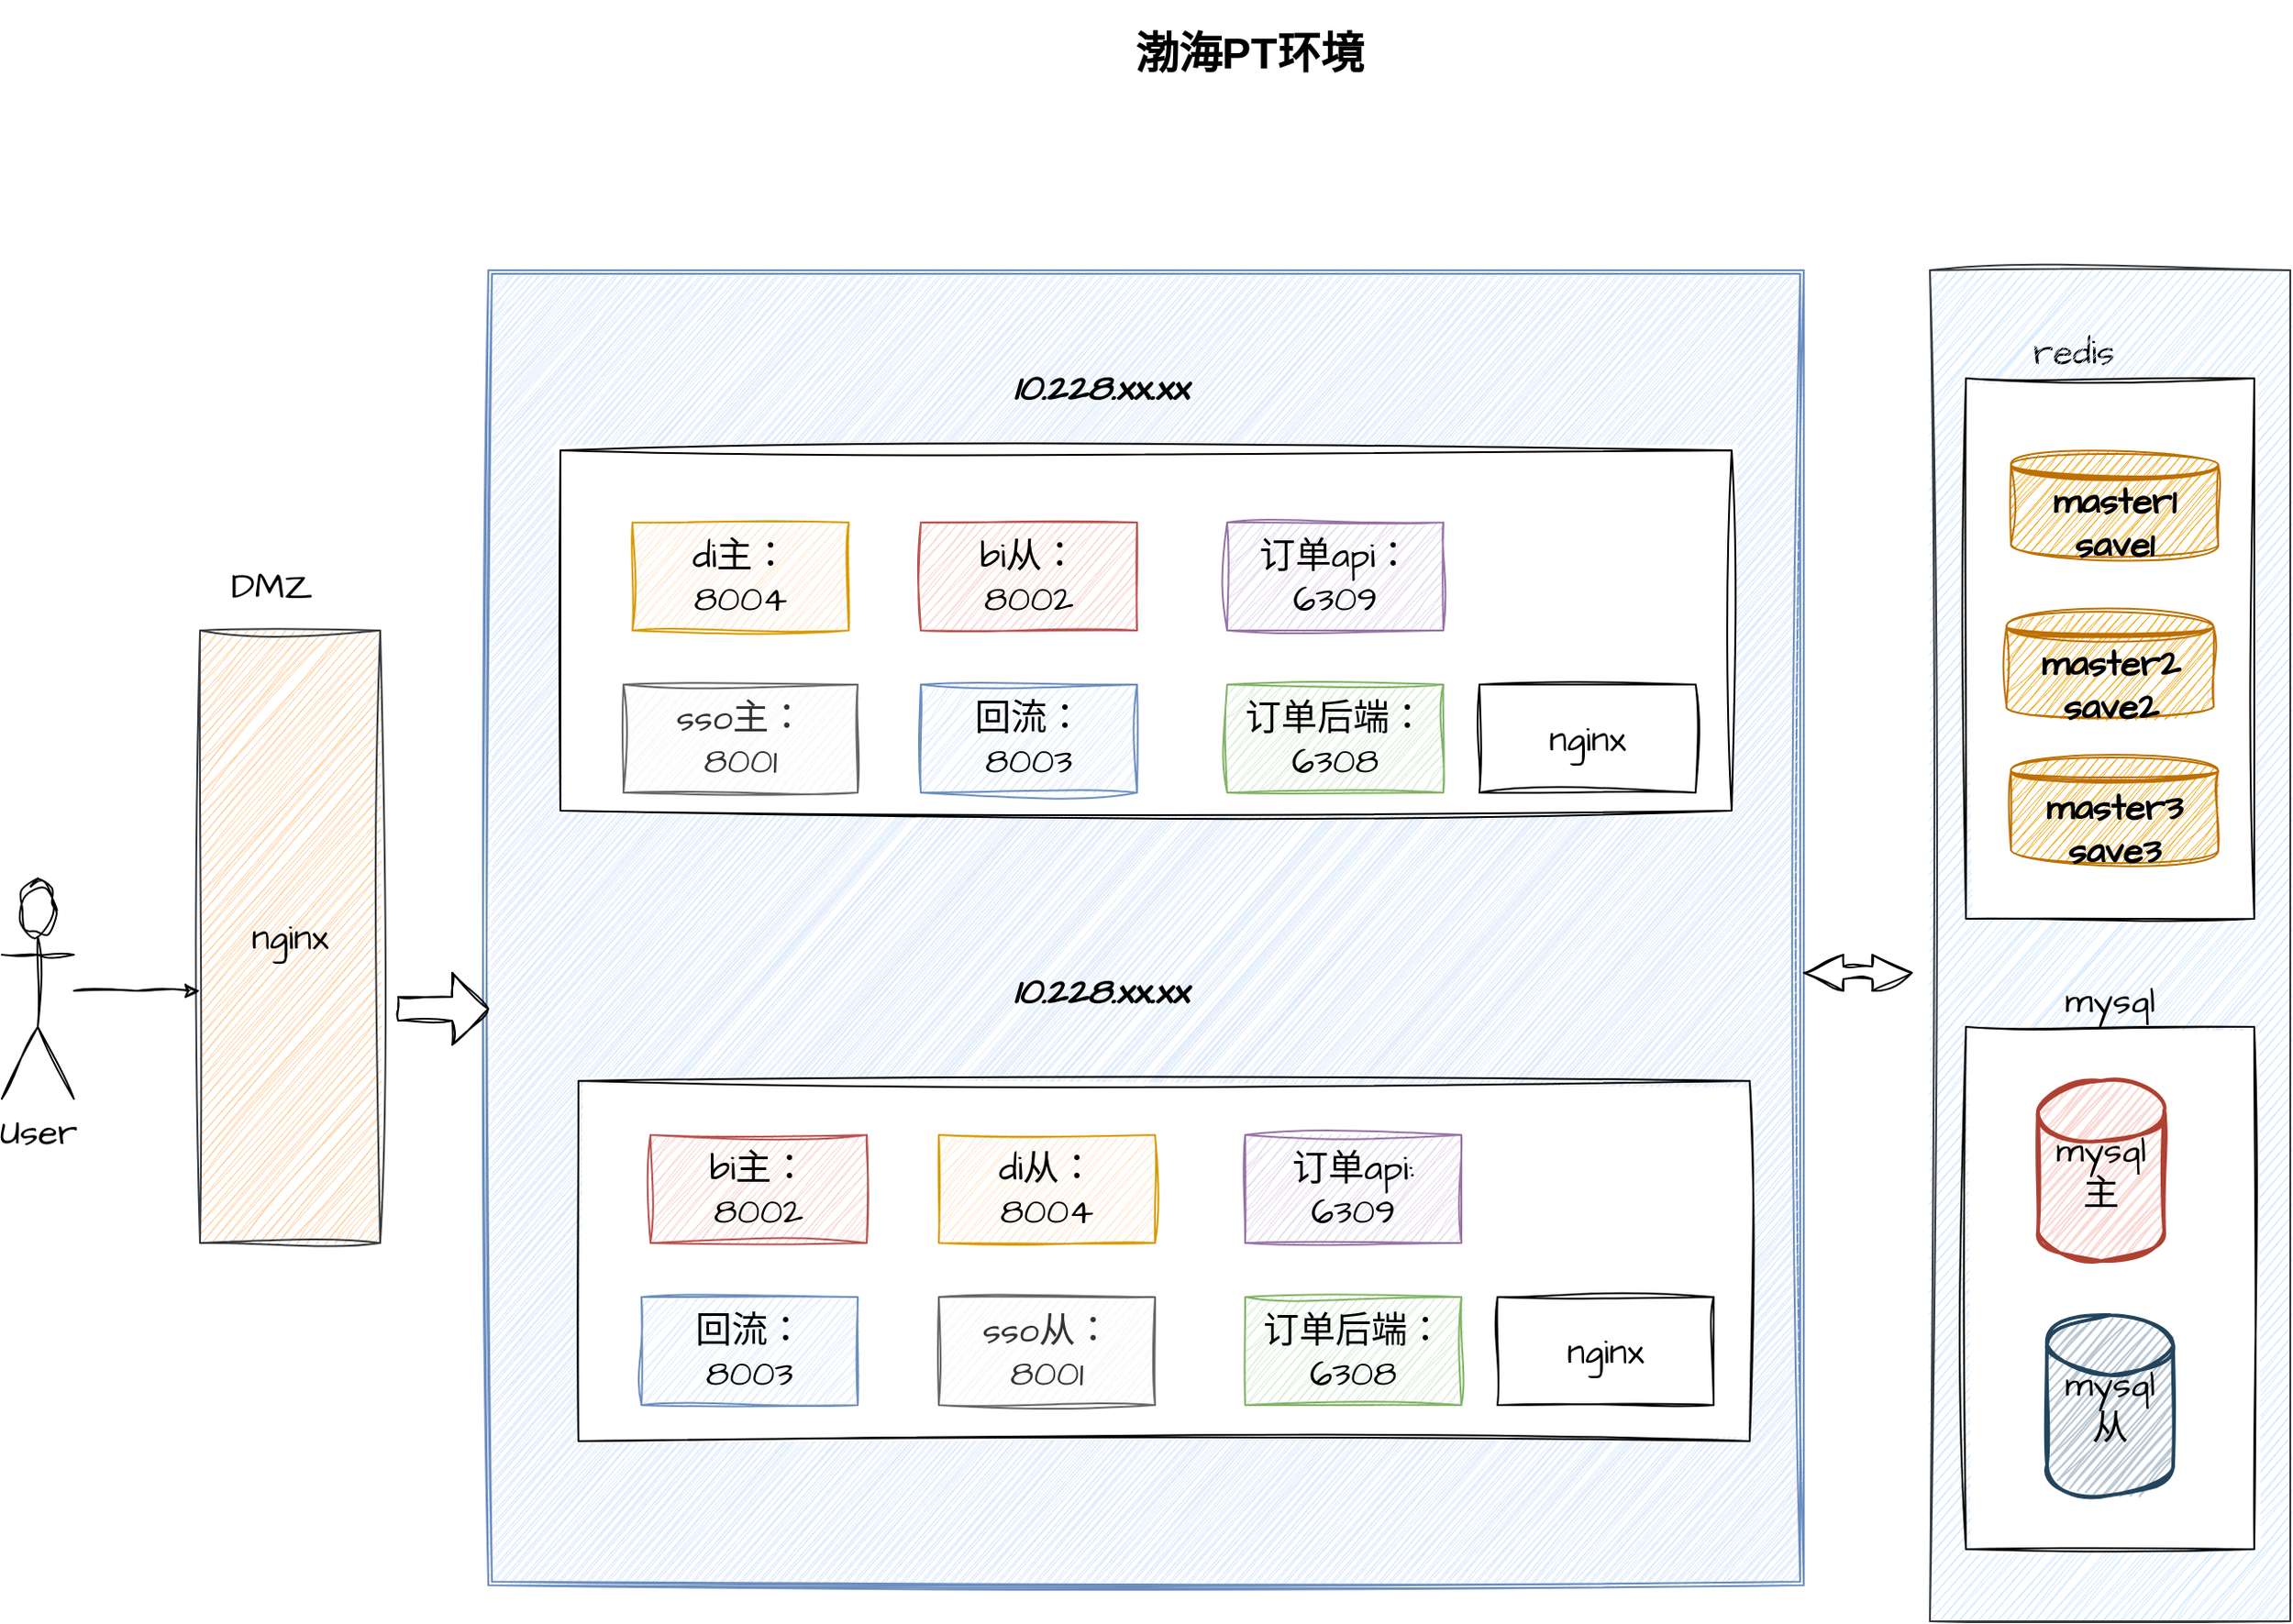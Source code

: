 <mxfile version="20.8.1" type="github">
  <diagram name="Page-1" id="dd472eb7-4b8b-5cd9-a60b-b15522922e76">
    <mxGraphModel dx="1440" dy="883" grid="1" gridSize="10" guides="1" tooltips="1" connect="1" arrows="1" fold="1" page="1" pageScale="1" pageWidth="827" pageHeight="1169" background="none" math="0" shadow="0">
      <root>
        <mxCell id="0" />
        <mxCell id="1" parent="0" />
        <mxCell id="mgSVC1S36ZeD9KeVECpe-6" value="nginx" style="rounded=0;whiteSpace=wrap;html=1;hachureGap=4;fontFamily=Architects Daughter;fontSource=https%3A%2F%2Ffonts.googleapis.com%2Fcss%3Ffamily%3DArchitects%2BDaughter;fontSize=20;fillColor=#ffcc99;strokeColor=#36393d;sketch=1;curveFitting=1;jiggle=2;" parent="1" vertex="1">
          <mxGeometry x="140" y="410" width="100" height="340" as="geometry" />
        </mxCell>
        <mxCell id="mgSVC1S36ZeD9KeVECpe-9" value="DMZ" style="text;html=1;strokeColor=none;fillColor=none;align=center;verticalAlign=middle;whiteSpace=wrap;rounded=0;hachureGap=4;fontFamily=Architects Daughter;fontSource=https%3A%2F%2Ffonts.googleapis.com%2Fcss%3Ffamily%3DArchitects%2BDaughter;fontSize=20;sketch=1;curveFitting=1;jiggle=2;" parent="1" vertex="1">
          <mxGeometry x="150" y="370" width="60" height="30" as="geometry" />
        </mxCell>
        <mxCell id="mgSVC1S36ZeD9KeVECpe-12" value="User" style="shape=umlActor;verticalLabelPosition=bottom;verticalAlign=top;html=1;outlineConnect=0;hachureGap=4;fontFamily=Architects Daughter;fontSource=https%3A%2F%2Ffonts.googleapis.com%2Fcss%3Ffamily%3DArchitects%2BDaughter;fontSize=20;rounded=0;sketch=1;curveFitting=1;jiggle=2;" parent="1" vertex="1">
          <mxGeometry x="30" y="550" width="40" height="120" as="geometry" />
        </mxCell>
        <mxCell id="mgSVC1S36ZeD9KeVECpe-19" value="" style="edgeStyle=orthogonalEdgeStyle;rounded=0;hachureGap=4;orthogonalLoop=1;jettySize=auto;html=1;fontFamily=Architects Daughter;fontSource=https%3A%2F%2Ffonts.googleapis.com%2Fcss%3Ffamily%3DArchitects%2BDaughter;fontSize=16;sketch=1;curveFitting=1;jiggle=2;" parent="1" source="mgSVC1S36ZeD9KeVECpe-12" edge="1">
          <mxGeometry relative="1" as="geometry">
            <mxPoint x="140" y="610.0" as="targetPoint" />
          </mxGeometry>
        </mxCell>
        <mxCell id="mgSVC1S36ZeD9KeVECpe-21" value="" style="shape=ext;double=1;whiteSpace=wrap;html=1;aspect=fixed;hachureGap=4;fontFamily=Architects Daughter;fontSource=https%3A%2F%2Ffonts.googleapis.com%2Fcss%3Ffamily%3DArchitects%2BDaughter;fontSize=20;fillColor=#dae8fc;strokeColor=#6c8ebf;rounded=0;sketch=1;curveFitting=1;jiggle=2;" parent="1" vertex="1">
          <mxGeometry x="300" y="210" width="730" height="730" as="geometry" />
        </mxCell>
        <mxCell id="mgSVC1S36ZeD9KeVECpe-27" value="&lt;b&gt;&lt;i&gt;10.228.xx.xx&lt;/i&gt;&lt;/b&gt;" style="text;html=1;strokeColor=none;fillColor=none;align=center;verticalAlign=middle;whiteSpace=wrap;rounded=0;hachureGap=4;fontFamily=Architects Daughter;fontSource=https%3A%2F%2Ffonts.googleapis.com%2Fcss%3Ffamily%3DArchitects%2BDaughter;fontSize=20;sketch=1;curveFitting=1;jiggle=2;" parent="1" vertex="1">
          <mxGeometry x="610" y="595" width="60" height="30" as="geometry" />
        </mxCell>
        <mxCell id="mgSVC1S36ZeD9KeVECpe-49" value="redis" style="text;html=1;strokeColor=none;fillColor=none;align=center;verticalAlign=middle;whiteSpace=wrap;rounded=0;hachureGap=4;fontFamily=Architects Daughter;fontSource=https%3A%2F%2Ffonts.googleapis.com%2Fcss%3Ffamily%3DArchitects%2BDaughter;fontSize=20;sketch=1;curveFitting=1;jiggle=2;" parent="1" vertex="1">
          <mxGeometry x="1150" y="240" width="60" height="30" as="geometry" />
        </mxCell>
        <mxCell id="mgSVC1S36ZeD9KeVECpe-63" value="" style="edgeStyle=none;rounded=0;hachureGap=4;orthogonalLoop=1;jettySize=auto;html=1;fontFamily=Architects Daughter;fontSource=https%3A%2F%2Ffonts.googleapis.com%2Fcss%3Ffamily%3DArchitects%2BDaughter;fontSize=16;fontColor=#000000;sketch=1;curveFitting=1;jiggle=2;" parent="1" source="mgSVC1S36ZeD9KeVECpe-62" target="mgSVC1S36ZeD9KeVECpe-21" edge="1">
          <mxGeometry relative="1" as="geometry" />
        </mxCell>
        <mxCell id="mgSVC1S36ZeD9KeVECpe-62" value="" style="html=1;shadow=0;dashed=0;align=center;verticalAlign=middle;shape=mxgraph.arrows2.twoWayArrow;dy=0.65;dx=22;labelBackgroundColor=#000000;hachureGap=4;fontFamily=Architects Daughter;fontSource=https%3A%2F%2Ffonts.googleapis.com%2Fcss%3Ffamily%3DArchitects%2BDaughter;fontSize=20;fontColor=#000000;gradientColor=none;rounded=0;sketch=1;curveFitting=1;jiggle=2;" parent="1" vertex="1">
          <mxGeometry x="1030" y="590" width="60" height="20" as="geometry" />
        </mxCell>
        <mxCell id="mgSVC1S36ZeD9KeVECpe-67" value="" style="html=1;shadow=0;dashed=0;align=center;verticalAlign=middle;shape=mxgraph.arrows2.arrow;dy=0.67;dx=20;notch=0;labelBackgroundColor=#000000;hachureGap=4;fontFamily=Architects Daughter;fontSource=https%3A%2F%2Ffonts.googleapis.com%2Fcss%3Ffamily%3DArchitects%2BDaughter;fontSize=20;fontColor=#000000;gradientColor=none;rounded=0;sketch=1;curveFitting=1;jiggle=2;" parent="1" vertex="1">
          <mxGeometry x="250" y="600" width="50" height="40" as="geometry" />
        </mxCell>
        <mxCell id="mgSVC1S36ZeD9KeVECpe-68" value="" style="group;rounded=0;sketch=1;curveFitting=1;jiggle=2;" parent="1" vertex="1" connectable="0">
          <mxGeometry x="1100" y="210" width="200" height="750" as="geometry" />
        </mxCell>
        <mxCell id="mgSVC1S36ZeD9KeVECpe-46" value="" style="rounded=0;whiteSpace=wrap;html=1;hachureGap=4;fontFamily=Architects Daughter;fontSource=https%3A%2F%2Ffonts.googleapis.com%2Fcss%3Ffamily%3DArchitects%2BDaughter;fontSize=20;fillColor=#cce5ff;strokeColor=#36393d;sketch=1;curveFitting=1;jiggle=2;" parent="mgSVC1S36ZeD9KeVECpe-68" vertex="1">
          <mxGeometry width="200" height="750" as="geometry" />
        </mxCell>
        <mxCell id="mgSVC1S36ZeD9KeVECpe-47" value="" style="rounded=0;whiteSpace=wrap;html=1;hachureGap=4;fontFamily=Architects Daughter;fontSource=https%3A%2F%2Ffonts.googleapis.com%2Fcss%3Ffamily%3DArchitects%2BDaughter;fontSize=20;gradientColor=none;sketch=1;curveFitting=1;jiggle=2;" parent="mgSVC1S36ZeD9KeVECpe-68" vertex="1">
          <mxGeometry x="20" y="60" width="160" height="300" as="geometry" />
        </mxCell>
        <mxCell id="mgSVC1S36ZeD9KeVECpe-48" value="" style="rounded=0;whiteSpace=wrap;html=1;hachureGap=4;fontFamily=Architects Daughter;fontSource=https%3A%2F%2Ffonts.googleapis.com%2Fcss%3Ffamily%3DArchitects%2BDaughter;fontSize=20;gradientColor=none;sketch=1;curveFitting=1;jiggle=2;" parent="mgSVC1S36ZeD9KeVECpe-68" vertex="1">
          <mxGeometry x="20" y="420" width="160" height="290" as="geometry" />
        </mxCell>
        <mxCell id="mgSVC1S36ZeD9KeVECpe-50" value="mysql" style="text;html=1;strokeColor=none;fillColor=none;align=center;verticalAlign=middle;whiteSpace=wrap;rounded=0;hachureGap=4;fontFamily=Architects Daughter;fontSource=https%3A%2F%2Ffonts.googleapis.com%2Fcss%3Ffamily%3DArchitects%2BDaughter;fontSize=20;sketch=1;curveFitting=1;jiggle=2;" parent="mgSVC1S36ZeD9KeVECpe-68" vertex="1">
          <mxGeometry x="70" y="390" width="60" height="30" as="geometry" />
        </mxCell>
        <mxCell id="mgSVC1S36ZeD9KeVECpe-51" value="mysql主" style="strokeWidth=2;html=1;shape=mxgraph.flowchart.database;whiteSpace=wrap;hachureGap=4;fontFamily=Architects Daughter;fontSource=https%3A%2F%2Ffonts.googleapis.com%2Fcss%3Ffamily%3DArchitects%2BDaughter;fontSize=20;fillColor=#fad9d5;strokeColor=#ae4132;rounded=0;sketch=1;curveFitting=1;jiggle=2;" parent="mgSVC1S36ZeD9KeVECpe-68" vertex="1">
          <mxGeometry x="60" y="450" width="70" height="100" as="geometry" />
        </mxCell>
        <mxCell id="mgSVC1S36ZeD9KeVECpe-53" value="mysql从" style="strokeWidth=2;html=1;shape=mxgraph.flowchart.database;whiteSpace=wrap;hachureGap=4;fontFamily=Architects Daughter;fontSource=https%3A%2F%2Ffonts.googleapis.com%2Fcss%3Ffamily%3DArchitects%2BDaughter;fontSize=20;fillColor=#bac8d3;strokeColor=#23445d;rounded=0;sketch=1;curveFitting=1;jiggle=2;" parent="mgSVC1S36ZeD9KeVECpe-68" vertex="1">
          <mxGeometry x="65" y="580" width="70" height="100" as="geometry" />
        </mxCell>
        <mxCell id="mgSVC1S36ZeD9KeVECpe-54" value="&lt;font color=&quot;#000000&quot;&gt;&lt;b&gt;master1&lt;br&gt;save1&lt;/b&gt;&lt;/font&gt;" style="shape=datastore;whiteSpace=wrap;html=1;hachureGap=4;fontFamily=Architects Daughter;fontSource=https%3A%2F%2Ffonts.googleapis.com%2Fcss%3Ffamily%3DArchitects%2BDaughter;fontSize=20;fillColor=#f0a30a;fontColor=#000000;strokeColor=#BD7000;rounded=0;sketch=1;curveFitting=1;jiggle=2;" parent="mgSVC1S36ZeD9KeVECpe-68" vertex="1">
          <mxGeometry x="45" y="100" width="115" height="60" as="geometry" />
        </mxCell>
        <mxCell id="mgSVC1S36ZeD9KeVECpe-55" value="&lt;font color=&quot;#000000&quot;&gt;&lt;b&gt;master2&lt;br&gt;save2&lt;/b&gt;&lt;/font&gt;" style="shape=datastore;whiteSpace=wrap;html=1;hachureGap=4;fontFamily=Architects Daughter;fontSource=https%3A%2F%2Ffonts.googleapis.com%2Fcss%3Ffamily%3DArchitects%2BDaughter;fontSize=20;fillColor=#f0a30a;fontColor=#000000;strokeColor=#BD7000;rounded=0;sketch=1;curveFitting=1;jiggle=2;" parent="mgSVC1S36ZeD9KeVECpe-68" vertex="1">
          <mxGeometry x="42.5" y="190" width="115" height="60" as="geometry" />
        </mxCell>
        <mxCell id="mgSVC1S36ZeD9KeVECpe-56" value="&lt;b&gt;&lt;font color=&quot;#000000&quot;&gt;master3&lt;br&gt;save3&lt;/font&gt;&lt;/b&gt;" style="shape=datastore;whiteSpace=wrap;html=1;hachureGap=4;fontFamily=Architects Daughter;fontSource=https%3A%2F%2Ffonts.googleapis.com%2Fcss%3Ffamily%3DArchitects%2BDaughter;fontSize=20;fillColor=#f0a30a;fontColor=#000000;strokeColor=#BD7000;rounded=0;sketch=1;curveFitting=1;jiggle=2;" parent="mgSVC1S36ZeD9KeVECpe-68" vertex="1">
          <mxGeometry x="45" y="270" width="115" height="60" as="geometry" />
        </mxCell>
        <mxCell id="mgSVC1S36ZeD9KeVECpe-71" value="" style="group;rounded=0;sketch=1;curveFitting=1;jiggle=2;" parent="1" vertex="1" connectable="0">
          <mxGeometry x="340" y="260" width="660" height="600" as="geometry" />
        </mxCell>
        <mxCell id="mgSVC1S36ZeD9KeVECpe-23" value="" style="rounded=0;whiteSpace=wrap;html=1;hachureGap=4;fontFamily=Architects Daughter;fontSource=https%3A%2F%2Ffonts.googleapis.com%2Fcss%3Ffamily%3DArchitects%2BDaughter;fontSize=20;sketch=1;curveFitting=1;jiggle=2;" parent="mgSVC1S36ZeD9KeVECpe-71" vertex="1">
          <mxGeometry y="50" width="650" height="200" as="geometry" />
        </mxCell>
        <mxCell id="mgSVC1S36ZeD9KeVECpe-25" value="" style="rounded=0;whiteSpace=wrap;html=1;hachureGap=4;fontFamily=Architects Daughter;fontSource=https%3A%2F%2Ffonts.googleapis.com%2Fcss%3Ffamily%3DArchitects%2BDaughter;fontSize=20;sketch=1;curveFitting=1;jiggle=2;" parent="mgSVC1S36ZeD9KeVECpe-71" vertex="1">
          <mxGeometry x="10" y="400" width="650" height="200" as="geometry" />
        </mxCell>
        <mxCell id="mgSVC1S36ZeD9KeVECpe-26" value="&lt;b&gt;&lt;i&gt;10.228.xx.xx&lt;/i&gt;&lt;/b&gt;" style="text;html=1;strokeColor=none;fillColor=none;align=center;verticalAlign=middle;whiteSpace=wrap;rounded=0;hachureGap=4;fontFamily=Architects Daughter;fontSource=https%3A%2F%2Ffonts.googleapis.com%2Fcss%3Ffamily%3DArchitects%2BDaughter;fontSize=20;sketch=1;curveFitting=1;jiggle=2;" parent="mgSVC1S36ZeD9KeVECpe-71" vertex="1">
          <mxGeometry x="270" width="60" height="30" as="geometry" />
        </mxCell>
        <mxCell id="mgSVC1S36ZeD9KeVECpe-30" value="di主：&lt;br&gt;8004" style="rounded=0;whiteSpace=wrap;html=1;hachureGap=4;fontFamily=Architects Daughter;fontSource=https%3A%2F%2Ffonts.googleapis.com%2Fcss%3Ffamily%3DArchitects%2BDaughter;fontSize=20;fillColor=#ffe6cc;strokeColor=#d79b00;sketch=1;curveFitting=1;jiggle=2;" parent="mgSVC1S36ZeD9KeVECpe-71" vertex="1">
          <mxGeometry x="40" y="90" width="120" height="60" as="geometry" />
        </mxCell>
        <mxCell id="mgSVC1S36ZeD9KeVECpe-31" value="bi从：&lt;br&gt;8002" style="rounded=0;whiteSpace=wrap;html=1;hachureGap=4;fontFamily=Architects Daughter;fontSource=https%3A%2F%2Ffonts.googleapis.com%2Fcss%3Ffamily%3DArchitects%2BDaughter;fontSize=20;fillColor=#f8cecc;strokeColor=#b85450;sketch=1;curveFitting=1;jiggle=2;" parent="mgSVC1S36ZeD9KeVECpe-71" vertex="1">
          <mxGeometry x="200" y="90" width="120" height="60" as="geometry" />
        </mxCell>
        <mxCell id="mgSVC1S36ZeD9KeVECpe-32" value="订单api：&lt;br&gt;6309" style="rounded=0;whiteSpace=wrap;html=1;hachureGap=4;fontFamily=Architects Daughter;fontSource=https%3A%2F%2Ffonts.googleapis.com%2Fcss%3Ffamily%3DArchitects%2BDaughter;fontSize=20;fillColor=#e1d5e7;strokeColor=#9673a6;sketch=1;curveFitting=1;jiggle=2;" parent="mgSVC1S36ZeD9KeVECpe-71" vertex="1">
          <mxGeometry x="370" y="90" width="120" height="60" as="geometry" />
        </mxCell>
        <mxCell id="mgSVC1S36ZeD9KeVECpe-33" value="sso主：&lt;br&gt;8001" style="rounded=0;whiteSpace=wrap;html=1;hachureGap=4;fontFamily=Architects Daughter;fontSource=https%3A%2F%2Ffonts.googleapis.com%2Fcss%3Ffamily%3DArchitects%2BDaughter;fontSize=20;fillColor=#f5f5f5;fontColor=#333333;strokeColor=#666666;sketch=1;curveFitting=1;jiggle=2;" parent="mgSVC1S36ZeD9KeVECpe-71" vertex="1">
          <mxGeometry x="35" y="180" width="130" height="60" as="geometry" />
        </mxCell>
        <mxCell id="mgSVC1S36ZeD9KeVECpe-34" value="回流：&lt;br&gt;8003" style="rounded=0;whiteSpace=wrap;html=1;hachureGap=4;fontFamily=Architects Daughter;fontSource=https%3A%2F%2Ffonts.googleapis.com%2Fcss%3Ffamily%3DArchitects%2BDaughter;fontSize=20;fillColor=#dae8fc;strokeColor=#6c8ebf;sketch=1;curveFitting=1;jiggle=2;" parent="mgSVC1S36ZeD9KeVECpe-71" vertex="1">
          <mxGeometry x="200" y="180" width="120" height="60" as="geometry" />
        </mxCell>
        <mxCell id="mgSVC1S36ZeD9KeVECpe-35" value="订单后端：&lt;br&gt;6308" style="rounded=0;whiteSpace=wrap;html=1;hachureGap=4;fontFamily=Architects Daughter;fontSource=https%3A%2F%2Ffonts.googleapis.com%2Fcss%3Ffamily%3DArchitects%2BDaughter;fontSize=20;fillColor=#d5e8d4;strokeColor=#82b366;sketch=1;curveFitting=1;jiggle=2;" parent="mgSVC1S36ZeD9KeVECpe-71" vertex="1">
          <mxGeometry x="370" y="180" width="120" height="60" as="geometry" />
        </mxCell>
        <mxCell id="mgSVC1S36ZeD9KeVECpe-36" value="nginx" style="rounded=0;whiteSpace=wrap;html=1;hachureGap=4;fontFamily=Architects Daughter;fontSource=https%3A%2F%2Ffonts.googleapis.com%2Fcss%3Ffamily%3DArchitects%2BDaughter;fontSize=20;sketch=1;curveFitting=1;jiggle=2;" parent="mgSVC1S36ZeD9KeVECpe-71" vertex="1">
          <mxGeometry x="510" y="180" width="120" height="60" as="geometry" />
        </mxCell>
        <mxCell id="mgSVC1S36ZeD9KeVECpe-38" value="bi主：&lt;br&gt;8002" style="rounded=0;whiteSpace=wrap;html=1;hachureGap=4;fontFamily=Architects Daughter;fontSource=https%3A%2F%2Ffonts.googleapis.com%2Fcss%3Ffamily%3DArchitects%2BDaughter;fontSize=20;fillColor=#f8cecc;strokeColor=#b85450;sketch=1;curveFitting=1;jiggle=2;" parent="mgSVC1S36ZeD9KeVECpe-71" vertex="1">
          <mxGeometry x="50" y="430" width="120" height="60" as="geometry" />
        </mxCell>
        <mxCell id="mgSVC1S36ZeD9KeVECpe-39" value="di从：&lt;br&gt;8004" style="rounded=0;whiteSpace=wrap;html=1;hachureGap=4;fontFamily=Architects Daughter;fontSource=https%3A%2F%2Ffonts.googleapis.com%2Fcss%3Ffamily%3DArchitects%2BDaughter;fontSize=20;fillColor=#ffe6cc;strokeColor=#d79b00;sketch=1;curveFitting=1;jiggle=2;" parent="mgSVC1S36ZeD9KeVECpe-71" vertex="1">
          <mxGeometry x="210" y="430" width="120" height="60" as="geometry" />
        </mxCell>
        <mxCell id="mgSVC1S36ZeD9KeVECpe-40" value="订单api:&lt;br&gt;6309" style="rounded=0;whiteSpace=wrap;html=1;hachureGap=4;fontFamily=Architects Daughter;fontSource=https%3A%2F%2Ffonts.googleapis.com%2Fcss%3Ffamily%3DArchitects%2BDaughter;fontSize=20;fillColor=#e1d5e7;strokeColor=#9673a6;sketch=1;curveFitting=1;jiggle=2;" parent="mgSVC1S36ZeD9KeVECpe-71" vertex="1">
          <mxGeometry x="380" y="430" width="120" height="60" as="geometry" />
        </mxCell>
        <mxCell id="mgSVC1S36ZeD9KeVECpe-41" value="回流：&lt;br&gt;8003" style="rounded=0;whiteSpace=wrap;html=1;hachureGap=4;fontFamily=Architects Daughter;fontSource=https%3A%2F%2Ffonts.googleapis.com%2Fcss%3Ffamily%3DArchitects%2BDaughter;fontSize=20;fillColor=#dae8fc;strokeColor=#6c8ebf;sketch=1;curveFitting=1;jiggle=2;" parent="mgSVC1S36ZeD9KeVECpe-71" vertex="1">
          <mxGeometry x="45" y="520" width="120" height="60" as="geometry" />
        </mxCell>
        <mxCell id="mgSVC1S36ZeD9KeVECpe-42" value="sso从：&lt;br&gt;8001" style="rounded=0;whiteSpace=wrap;html=1;hachureGap=4;fontFamily=Architects Daughter;fontSource=https%3A%2F%2Ffonts.googleapis.com%2Fcss%3Ffamily%3DArchitects%2BDaughter;fontSize=20;fillColor=#f5f5f5;fontColor=#333333;strokeColor=#666666;sketch=1;curveFitting=1;jiggle=2;" parent="mgSVC1S36ZeD9KeVECpe-71" vertex="1">
          <mxGeometry x="210" y="520" width="120" height="60" as="geometry" />
        </mxCell>
        <mxCell id="mgSVC1S36ZeD9KeVECpe-43" value="订单后端：&lt;br&gt;6308" style="rounded=0;whiteSpace=wrap;html=1;hachureGap=4;fontFamily=Architects Daughter;fontSource=https%3A%2F%2Ffonts.googleapis.com%2Fcss%3Ffamily%3DArchitects%2BDaughter;fontSize=20;fillColor=#d5e8d4;strokeColor=#82b366;sketch=1;curveFitting=1;jiggle=2;" parent="mgSVC1S36ZeD9KeVECpe-71" vertex="1">
          <mxGeometry x="380" y="520" width="120" height="60" as="geometry" />
        </mxCell>
        <mxCell id="mgSVC1S36ZeD9KeVECpe-44" value="nginx" style="rounded=0;whiteSpace=wrap;html=1;hachureGap=4;fontFamily=Architects Daughter;fontSource=https%3A%2F%2Ffonts.googleapis.com%2Fcss%3Ffamily%3DArchitects%2BDaughter;fontSize=20;sketch=1;curveFitting=1;jiggle=2;" parent="mgSVC1S36ZeD9KeVECpe-71" vertex="1">
          <mxGeometry x="520" y="520" width="120" height="60" as="geometry" />
        </mxCell>
        <mxCell id="fqXhDSpdrmgSi9aCuc3A-1" value="&lt;h1&gt;渤海PT环境&lt;/h1&gt;" style="text;html=1;spacing=5;spacingTop=-20;whiteSpace=wrap;overflow=hidden;rounded=0;align=center;sketch=1;curveFitting=1;jiggle=2;" parent="1" vertex="1">
          <mxGeometry x="565" y="70" width="315" height="40" as="geometry" />
        </mxCell>
      </root>
    </mxGraphModel>
  </diagram>
</mxfile>
